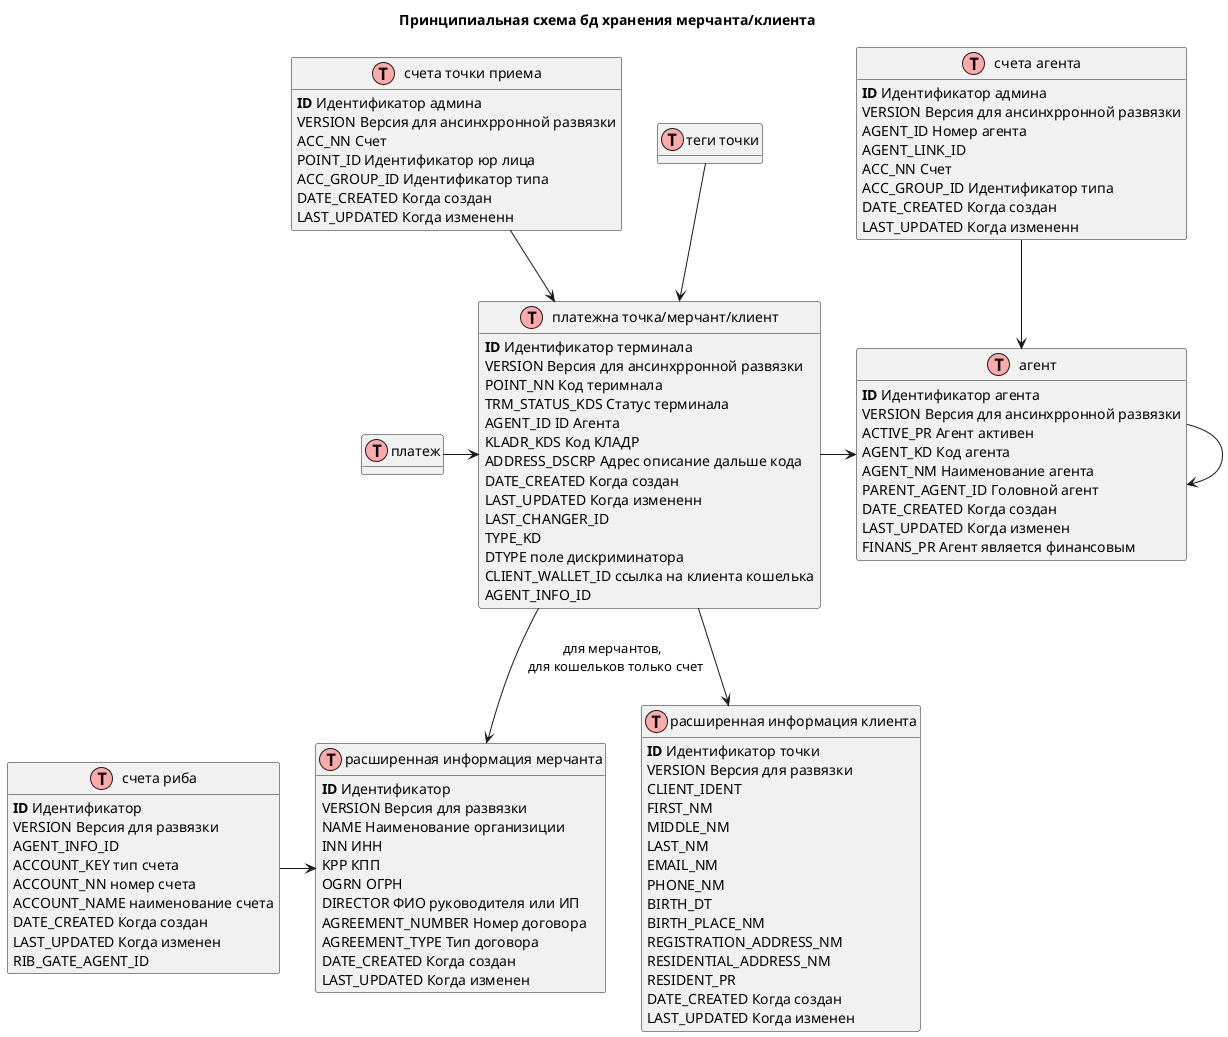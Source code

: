 @startuml
' uncomment the line below if you're using computer with a retina display
' skinparam dpi 300
!define Table(name,desc) class name as "desc" << (T,#FFAAAA) >>
' we use bold for primary key
' green color for unique
' and underscore for not_null
!define pk(x) <b>x</b>
!define unq(x) <color:green>x</color>
!define mnd(x) <u>x</u>
' other tags available:
' <i></i>
' <back:COLOR></color>, where color is a color name or html color code
' (#FFAACC)
' see: http://plantuml.com/classes.html#More
hide methods
hide stereotypes

' entities
title Принципиальная схема бд хранения мерчанта/клиента


Table(pr_trn, "платеж") {}

Table(pr_point, "платежна точка/мерчант/клиент") {
  pk(ID) Идентификатор терминала
  VERSION Версия для ансинхрронной развязки
  POINT_NN Код теримнала
  TRM_STATUS_KDS Статус терминала
  AGENT_ID ID Агента
  KLADR_KDS Код КЛАДР
  ADDRESS_DSCRP Адрес описание дальше кода
  DATE_CREATED Когда создан
  LAST_UPDATED Когда измененн
  LAST_CHANGER_ID
  TYPE_KD
  DTYPE поле дискриминатора
  CLIENT_WALLET_ID ссылка на клиента кошелька
  AGENT_INFO_ID
}

Table(pr_point_acc, "счета точки приема") {
    pk(ID) Идентификатор админа
    VERSION Версия для ансинхрронной развязки
    ACC_NN Счет
    POINT_ID Идентификатор юр лица
    ACC_GROUP_ID Идентификатор типа
    DATE_CREATED Когда создан
    LAST_UPDATED Когда измененн
}

Table(pr_agent, "агент") {
    pk(ID) Идентификатор агента
    VERSION Версия для ансинхрронной развязки
    ACTIVE_PR Агент активен
    AGENT_KD Код агента
    AGENT_NM Наименование агента
    PARENT_AGENT_ID Головной агент
    DATE_CREATED Когда создан
    LAST_UPDATED Когда изменен
    FINANS_PR Агент является финансовым
}

Table(pr_agent_acc_new, "счета агента") {
    pk(ID) Идентификатор админа
    VERSION Версия для ансинхрронной развязки
    AGENT_ID Номер агента
    AGENT_LINK_ID
    ACC_NN Счет
    ACC_GROUP_ID Идентификатор типа
    DATE_CREATED Когда создан
    LAST_UPDATED Когда измененн
}

Table(pr_client_wallet, "расширенная информация клиента") {
    pk(ID) Идентификатор точки
    VERSION Версия для развязки
    CLIENT_IDENT
    FIRST_NM
    MIDDLE_NM
    LAST_NM
    EMAIL_NM
    PHONE_NM
    BIRTH_DT
    BIRTH_PLACE_NM
    REGISTRATION_ADDRESS_NM
    RESIDENTIAL_ADDRESS_NM
    RESIDENT_PR
    DATE_CREATED Когда создан
    LAST_UPDATED Когда изменен
}

Table(pr_point_tag, "теги точки") {
}

Table(pr_agent_info_acc, "счета риба") {
    pk(ID) Идентификатор
    VERSION Версия для развязки
    AGENT_INFO_ID
    ACCOUNT_KEY тип счета
    ACCOUNT_NN номер счета
    ACCOUNT_NAME наименование счета
    DATE_CREATED Когда создан
    LAST_UPDATED Когда изменен
    RIB_GATE_AGENT_ID
}

Table(pr_agent_info, "расширенная информация мерчанта") {
    pk(ID) Идентификатор
    VERSION Версия для развязки
    NAME Наименование организиции
    INN ИНН
    KPP КПП
    OGRN ОГРН
    DIRECTOR ФИО руководителя или ИП
    AGREEMENT_NUMBER Номер договора
    AGREEMENT_TYPE Тип договора
    DATE_CREATED Когда создан
    LAST_UPDATED Когда изменен
}

pr_trn -> pr_point
pr_point -> pr_agent
pr_agent --> pr_agent
pr_point --> pr_agent_info : для мерчантов, \n для кошельков только счет
pr_agent_info_acc -> pr_agent_info
pr_point_tag --> pr_point
pr_point --> pr_client_wallet
pr_agent_acc_new --> pr_agent
pr_point_acc --> pr_point
@enduml